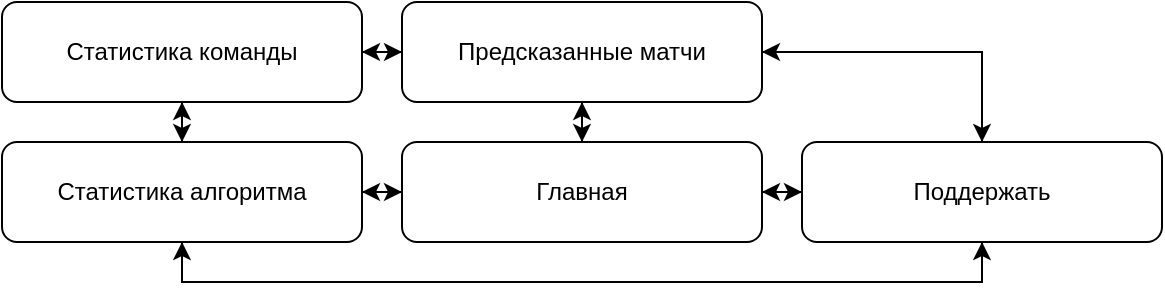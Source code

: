 <mxfile version="14.7.3" type="github">
  <diagram id="5jer-XYNRIG9UI3xQyW0" name="Page-1">
    <mxGraphModel dx="1155" dy="673" grid="1" gridSize="10" guides="1" tooltips="1" connect="1" arrows="1" fold="1" page="1" pageScale="1" pageWidth="827" pageHeight="1169" math="0" shadow="0">
      <root>
        <mxCell id="0" />
        <mxCell id="1" parent="0" />
        <mxCell id="OlXouog5amvouo7370WD-7" style="edgeStyle=orthogonalEdgeStyle;rounded=0;orthogonalLoop=1;jettySize=auto;html=1;exitX=0.5;exitY=0;exitDx=0;exitDy=0;entryX=0.5;entryY=1;entryDx=0;entryDy=0;" edge="1" parent="1" source="OlXouog5amvouo7370WD-1" target="OlXouog5amvouo7370WD-2">
          <mxGeometry relative="1" as="geometry" />
        </mxCell>
        <mxCell id="OlXouog5amvouo7370WD-10" style="edgeStyle=orthogonalEdgeStyle;rounded=0;orthogonalLoop=1;jettySize=auto;html=1;exitX=0;exitY=0.5;exitDx=0;exitDy=0;" edge="1" parent="1" source="OlXouog5amvouo7370WD-1" target="OlXouog5amvouo7370WD-4">
          <mxGeometry relative="1" as="geometry" />
        </mxCell>
        <mxCell id="OlXouog5amvouo7370WD-20" style="edgeStyle=orthogonalEdgeStyle;rounded=0;orthogonalLoop=1;jettySize=auto;html=1;exitX=1;exitY=0.5;exitDx=0;exitDy=0;entryX=0;entryY=0.5;entryDx=0;entryDy=0;" edge="1" parent="1" source="OlXouog5amvouo7370WD-1" target="OlXouog5amvouo7370WD-5">
          <mxGeometry relative="1" as="geometry" />
        </mxCell>
        <mxCell id="OlXouog5amvouo7370WD-1" value="Главная" style="rounded=1;whiteSpace=wrap;html=1;" vertex="1" parent="1">
          <mxGeometry x="330" y="190" width="180" height="50" as="geometry" />
        </mxCell>
        <mxCell id="OlXouog5amvouo7370WD-8" style="edgeStyle=orthogonalEdgeStyle;rounded=0;orthogonalLoop=1;jettySize=auto;html=1;exitX=0.5;exitY=1;exitDx=0;exitDy=0;entryX=0.5;entryY=0;entryDx=0;entryDy=0;" edge="1" parent="1" source="OlXouog5amvouo7370WD-2" target="OlXouog5amvouo7370WD-1">
          <mxGeometry relative="1" as="geometry" />
        </mxCell>
        <mxCell id="OlXouog5amvouo7370WD-12" style="edgeStyle=orthogonalEdgeStyle;rounded=0;orthogonalLoop=1;jettySize=auto;html=1;exitX=0;exitY=0.5;exitDx=0;exitDy=0;" edge="1" parent="1" source="OlXouog5amvouo7370WD-2" target="OlXouog5amvouo7370WD-6">
          <mxGeometry relative="1" as="geometry" />
        </mxCell>
        <mxCell id="OlXouog5amvouo7370WD-24" style="edgeStyle=orthogonalEdgeStyle;rounded=0;orthogonalLoop=1;jettySize=auto;html=1;exitX=1;exitY=0.5;exitDx=0;exitDy=0;" edge="1" parent="1" source="OlXouog5amvouo7370WD-2" target="OlXouog5amvouo7370WD-5">
          <mxGeometry relative="1" as="geometry" />
        </mxCell>
        <mxCell id="OlXouog5amvouo7370WD-2" value="Предсказанные матчи" style="rounded=1;whiteSpace=wrap;html=1;" vertex="1" parent="1">
          <mxGeometry x="330" y="120" width="180" height="50" as="geometry" />
        </mxCell>
        <mxCell id="OlXouog5amvouo7370WD-9" style="edgeStyle=orthogonalEdgeStyle;rounded=0;orthogonalLoop=1;jettySize=auto;html=1;exitX=1;exitY=0.5;exitDx=0;exitDy=0;" edge="1" parent="1" source="OlXouog5amvouo7370WD-4" target="OlXouog5amvouo7370WD-1">
          <mxGeometry relative="1" as="geometry" />
        </mxCell>
        <mxCell id="OlXouog5amvouo7370WD-17" style="edgeStyle=orthogonalEdgeStyle;rounded=0;orthogonalLoop=1;jettySize=auto;html=1;exitX=0.5;exitY=0;exitDx=0;exitDy=0;" edge="1" parent="1" source="OlXouog5amvouo7370WD-4" target="OlXouog5amvouo7370WD-6">
          <mxGeometry relative="1" as="geometry" />
        </mxCell>
        <mxCell id="OlXouog5amvouo7370WD-22" style="edgeStyle=orthogonalEdgeStyle;rounded=0;orthogonalLoop=1;jettySize=auto;html=1;exitX=0.5;exitY=1;exitDx=0;exitDy=0;entryX=0.5;entryY=1;entryDx=0;entryDy=0;" edge="1" parent="1" source="OlXouog5amvouo7370WD-4" target="OlXouog5amvouo7370WD-5">
          <mxGeometry relative="1" as="geometry" />
        </mxCell>
        <mxCell id="OlXouog5amvouo7370WD-4" value="Статистика алгоритма" style="rounded=1;whiteSpace=wrap;html=1;" vertex="1" parent="1">
          <mxGeometry x="130" y="190" width="180" height="50" as="geometry" />
        </mxCell>
        <mxCell id="OlXouog5amvouo7370WD-21" style="edgeStyle=orthogonalEdgeStyle;rounded=0;orthogonalLoop=1;jettySize=auto;html=1;exitX=0;exitY=0.5;exitDx=0;exitDy=0;" edge="1" parent="1" source="OlXouog5amvouo7370WD-5" target="OlXouog5amvouo7370WD-1">
          <mxGeometry relative="1" as="geometry" />
        </mxCell>
        <mxCell id="OlXouog5amvouo7370WD-23" style="edgeStyle=orthogonalEdgeStyle;rounded=0;orthogonalLoop=1;jettySize=auto;html=1;exitX=0.5;exitY=1;exitDx=0;exitDy=0;entryX=0.5;entryY=1;entryDx=0;entryDy=0;" edge="1" parent="1" source="OlXouog5amvouo7370WD-5" target="OlXouog5amvouo7370WD-4">
          <mxGeometry relative="1" as="geometry" />
        </mxCell>
        <mxCell id="OlXouog5amvouo7370WD-25" style="edgeStyle=orthogonalEdgeStyle;rounded=0;orthogonalLoop=1;jettySize=auto;html=1;exitX=0.5;exitY=0;exitDx=0;exitDy=0;entryX=1;entryY=0.5;entryDx=0;entryDy=0;" edge="1" parent="1" source="OlXouog5amvouo7370WD-5" target="OlXouog5amvouo7370WD-2">
          <mxGeometry relative="1" as="geometry" />
        </mxCell>
        <mxCell id="OlXouog5amvouo7370WD-5" value="Поддержать" style="rounded=1;whiteSpace=wrap;html=1;" vertex="1" parent="1">
          <mxGeometry x="530" y="190" width="180" height="50" as="geometry" />
        </mxCell>
        <mxCell id="OlXouog5amvouo7370WD-11" style="edgeStyle=orthogonalEdgeStyle;rounded=0;orthogonalLoop=1;jettySize=auto;html=1;exitX=1;exitY=0.5;exitDx=0;exitDy=0;" edge="1" parent="1" source="OlXouog5amvouo7370WD-6" target="OlXouog5amvouo7370WD-2">
          <mxGeometry relative="1" as="geometry" />
        </mxCell>
        <mxCell id="OlXouog5amvouo7370WD-16" style="edgeStyle=orthogonalEdgeStyle;rounded=0;orthogonalLoop=1;jettySize=auto;html=1;exitX=0.5;exitY=1;exitDx=0;exitDy=0;" edge="1" parent="1" source="OlXouog5amvouo7370WD-6" target="OlXouog5amvouo7370WD-4">
          <mxGeometry relative="1" as="geometry" />
        </mxCell>
        <mxCell id="OlXouog5amvouo7370WD-6" value="Статистика команды" style="rounded=1;whiteSpace=wrap;html=1;" vertex="1" parent="1">
          <mxGeometry x="130" y="120" width="180" height="50" as="geometry" />
        </mxCell>
      </root>
    </mxGraphModel>
  </diagram>
</mxfile>
